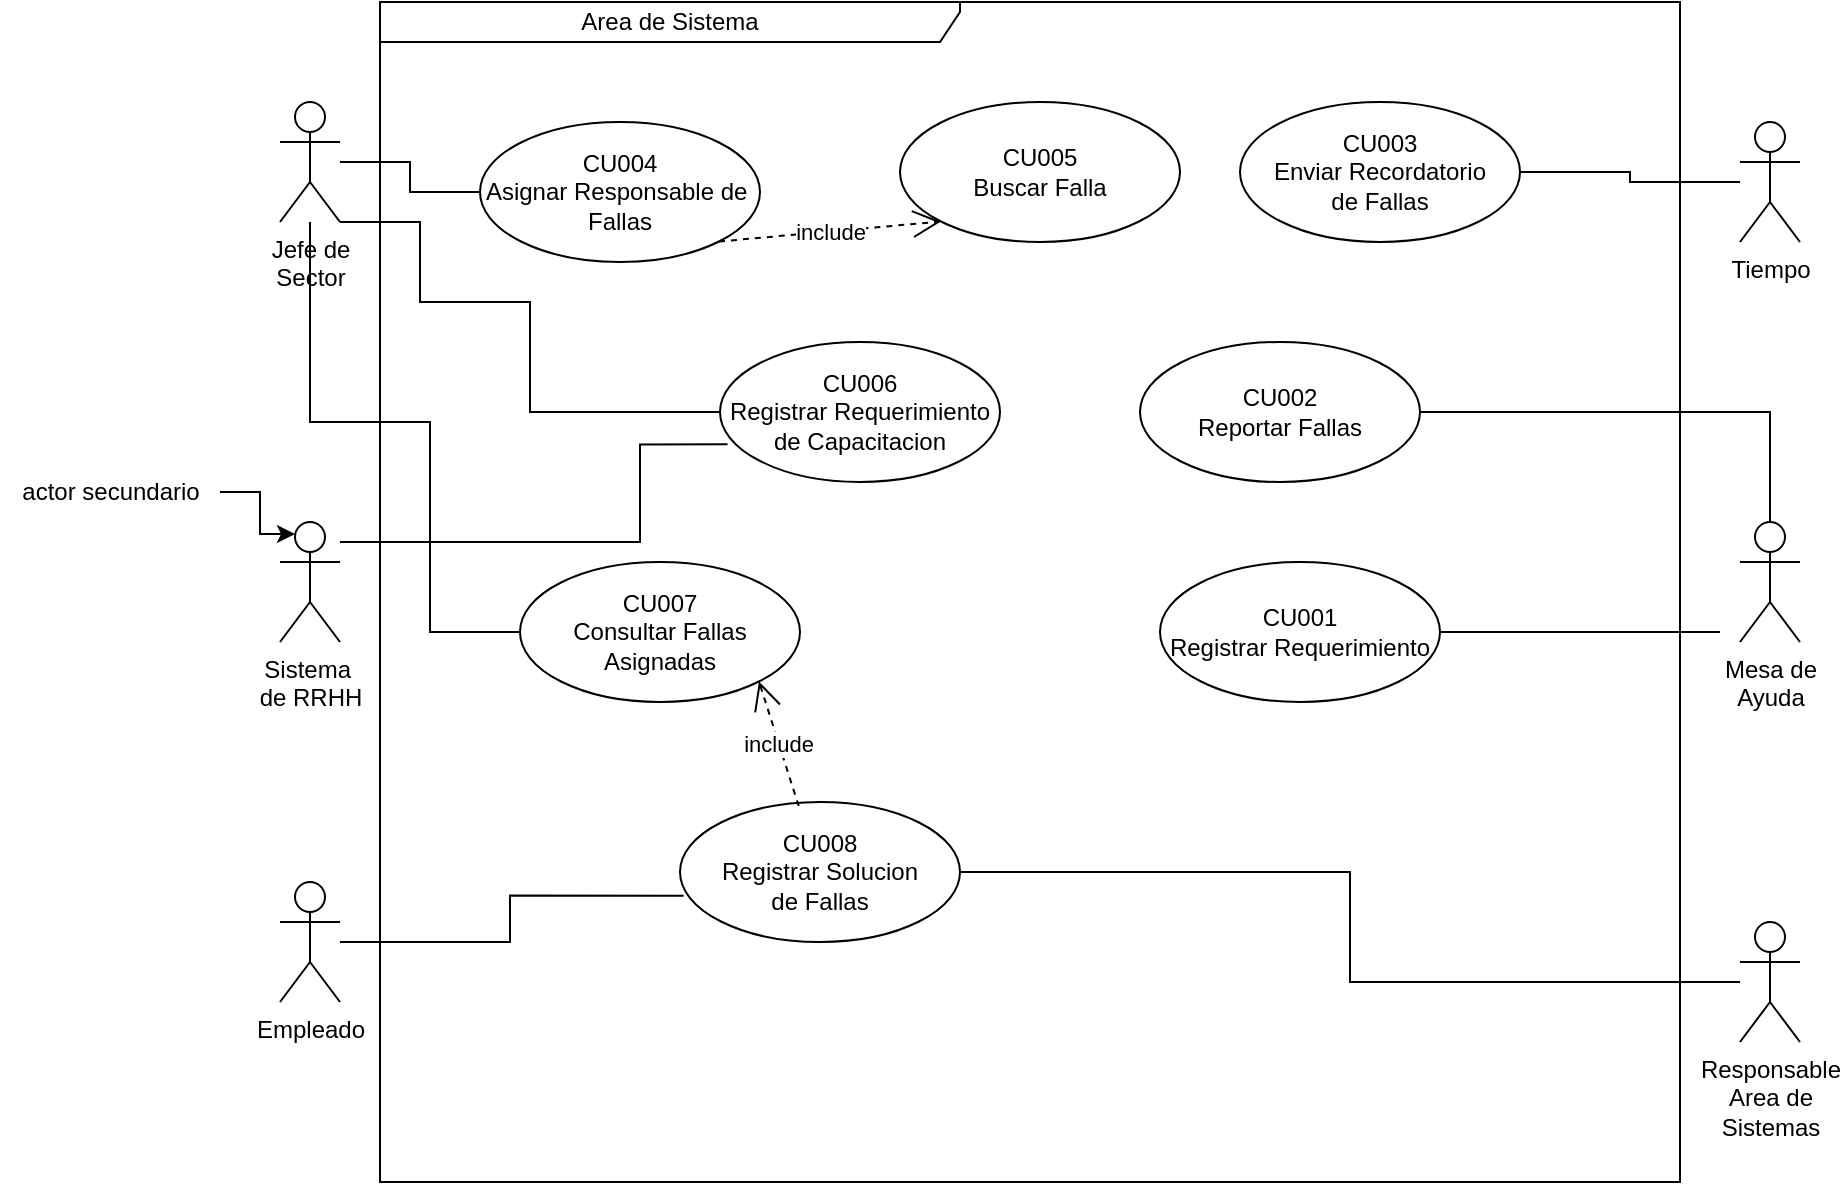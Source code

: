 <mxfile version="22.0.2" type="device">
  <diagram name="Página-1" id="AJ0ifoVZwSIVoKNOl8yM">
    <mxGraphModel dx="2117" dy="629" grid="1" gridSize="10" guides="1" tooltips="1" connect="1" arrows="1" fold="1" page="1" pageScale="1" pageWidth="827" pageHeight="1169" math="0" shadow="0">
      <root>
        <mxCell id="0" />
        <mxCell id="1" parent="0" />
        <mxCell id="NPVVzouNh2OXmXXUBs-p-1" value="Area de Sistema" style="shape=umlFrame;whiteSpace=wrap;html=1;pointerEvents=0;width=290;height=20;" vertex="1" parent="1">
          <mxGeometry x="60" y="50" width="650" height="590" as="geometry" />
        </mxCell>
        <mxCell id="NPVVzouNh2OXmXXUBs-p-24" style="edgeStyle=orthogonalEdgeStyle;rounded=0;orthogonalLoop=1;jettySize=auto;html=1;entryX=0;entryY=0.5;entryDx=0;entryDy=0;endArrow=none;endFill=0;" edge="1" parent="1" source="NPVVzouNh2OXmXXUBs-p-2" target="NPVVzouNh2OXmXXUBs-p-18">
          <mxGeometry relative="1" as="geometry" />
        </mxCell>
        <mxCell id="NPVVzouNh2OXmXXUBs-p-25" style="edgeStyle=orthogonalEdgeStyle;rounded=0;orthogonalLoop=1;jettySize=auto;html=1;entryX=0;entryY=0.5;entryDx=0;entryDy=0;exitX=1;exitY=1;exitDx=0;exitDy=0;exitPerimeter=0;endArrow=none;endFill=0;" edge="1" parent="1" source="NPVVzouNh2OXmXXUBs-p-2" target="NPVVzouNh2OXmXXUBs-p-19">
          <mxGeometry relative="1" as="geometry">
            <mxPoint x="25" y="200" as="sourcePoint" />
            <Array as="points">
              <mxPoint x="80" y="160" />
              <mxPoint x="80" y="200" />
              <mxPoint x="135" y="200" />
              <mxPoint x="135" y="255" />
            </Array>
          </mxGeometry>
        </mxCell>
        <mxCell id="NPVVzouNh2OXmXXUBs-p-26" style="edgeStyle=orthogonalEdgeStyle;rounded=0;orthogonalLoop=1;jettySize=auto;html=1;entryX=0;entryY=0.5;entryDx=0;entryDy=0;endArrow=none;endFill=0;" edge="1" parent="1" source="NPVVzouNh2OXmXXUBs-p-2" target="NPVVzouNh2OXmXXUBs-p-21">
          <mxGeometry relative="1" as="geometry">
            <mxPoint x="20" y="210" as="sourcePoint" />
            <Array as="points">
              <mxPoint x="25" y="260" />
              <mxPoint x="85" y="260" />
              <mxPoint x="85" y="365" />
            </Array>
          </mxGeometry>
        </mxCell>
        <mxCell id="NPVVzouNh2OXmXXUBs-p-2" value="Jefe de&lt;br&gt;Sector" style="shape=umlActor;verticalLabelPosition=bottom;verticalAlign=top;html=1;" vertex="1" parent="1">
          <mxGeometry x="10" y="100" width="30" height="60" as="geometry" />
        </mxCell>
        <mxCell id="NPVVzouNh2OXmXXUBs-p-3" value="Tiempo" style="shape=umlActor;verticalLabelPosition=bottom;verticalAlign=top;html=1;" vertex="1" parent="1">
          <mxGeometry x="740" y="110" width="30" height="60" as="geometry" />
        </mxCell>
        <mxCell id="NPVVzouNh2OXmXXUBs-p-4" value="Sistema&amp;nbsp;&lt;br&gt;de RRHH" style="shape=umlActor;verticalLabelPosition=bottom;verticalAlign=top;html=1;" vertex="1" parent="1">
          <mxGeometry x="10" y="310" width="30" height="60" as="geometry" />
        </mxCell>
        <mxCell id="NPVVzouNh2OXmXXUBs-p-5" value="Mesa de&lt;br&gt;Ayuda" style="shape=umlActor;verticalLabelPosition=bottom;verticalAlign=top;html=1;" vertex="1" parent="1">
          <mxGeometry x="740" y="310" width="30" height="60" as="geometry" />
        </mxCell>
        <mxCell id="NPVVzouNh2OXmXXUBs-p-29" style="edgeStyle=orthogonalEdgeStyle;rounded=0;orthogonalLoop=1;jettySize=auto;html=1;entryX=1;entryY=0.5;entryDx=0;entryDy=0;endArrow=none;endFill=0;" edge="1" parent="1" source="NPVVzouNh2OXmXXUBs-p-6" target="NPVVzouNh2OXmXXUBs-p-22">
          <mxGeometry relative="1" as="geometry" />
        </mxCell>
        <mxCell id="NPVVzouNh2OXmXXUBs-p-6" value="Responsable&lt;br&gt;Area de&lt;br&gt;Sistemas" style="shape=umlActor;verticalLabelPosition=bottom;verticalAlign=top;html=1;" vertex="1" parent="1">
          <mxGeometry x="740" y="510" width="30" height="60" as="geometry" />
        </mxCell>
        <mxCell id="NPVVzouNh2OXmXXUBs-p-7" value="Empleado" style="shape=umlActor;verticalLabelPosition=bottom;verticalAlign=top;html=1;" vertex="1" parent="1">
          <mxGeometry x="10" y="490" width="30" height="60" as="geometry" />
        </mxCell>
        <mxCell id="NPVVzouNh2OXmXXUBs-p-9" value="actor secundario" style="text;html=1;align=center;verticalAlign=middle;resizable=0;points=[];autosize=1;strokeColor=none;fillColor=none;" vertex="1" parent="1">
          <mxGeometry x="-130" y="280" width="110" height="30" as="geometry" />
        </mxCell>
        <mxCell id="NPVVzouNh2OXmXXUBs-p-10" style="edgeStyle=orthogonalEdgeStyle;rounded=0;orthogonalLoop=1;jettySize=auto;html=1;entryX=0.25;entryY=0.1;entryDx=0;entryDy=0;entryPerimeter=0;" edge="1" parent="1" source="NPVVzouNh2OXmXXUBs-p-9" target="NPVVzouNh2OXmXXUBs-p-4">
          <mxGeometry relative="1" as="geometry" />
        </mxCell>
        <mxCell id="NPVVzouNh2OXmXXUBs-p-14" style="edgeStyle=orthogonalEdgeStyle;rounded=0;orthogonalLoop=1;jettySize=auto;html=1;endArrow=none;endFill=0;" edge="1" parent="1" source="NPVVzouNh2OXmXXUBs-p-11">
          <mxGeometry relative="1" as="geometry">
            <mxPoint x="730" y="365" as="targetPoint" />
          </mxGeometry>
        </mxCell>
        <mxCell id="NPVVzouNh2OXmXXUBs-p-11" value="CU001&lt;br&gt;Registrar Requerimiento" style="ellipse;whiteSpace=wrap;html=1;" vertex="1" parent="1">
          <mxGeometry x="450" y="330" width="140" height="70" as="geometry" />
        </mxCell>
        <mxCell id="NPVVzouNh2OXmXXUBs-p-12" value="CU002&lt;br&gt;Reportar Fallas" style="ellipse;whiteSpace=wrap;html=1;" vertex="1" parent="1">
          <mxGeometry x="440" y="220" width="140" height="70" as="geometry" />
        </mxCell>
        <mxCell id="NPVVzouNh2OXmXXUBs-p-13" style="edgeStyle=orthogonalEdgeStyle;rounded=0;orthogonalLoop=1;jettySize=auto;html=1;entryX=0.5;entryY=0;entryDx=0;entryDy=0;entryPerimeter=0;endArrow=none;endFill=0;" edge="1" parent="1" source="NPVVzouNh2OXmXXUBs-p-12" target="NPVVzouNh2OXmXXUBs-p-5">
          <mxGeometry relative="1" as="geometry" />
        </mxCell>
        <mxCell id="NPVVzouNh2OXmXXUBs-p-16" style="edgeStyle=orthogonalEdgeStyle;rounded=0;orthogonalLoop=1;jettySize=auto;html=1;endArrow=none;endFill=0;" edge="1" parent="1" source="NPVVzouNh2OXmXXUBs-p-15" target="NPVVzouNh2OXmXXUBs-p-3">
          <mxGeometry relative="1" as="geometry" />
        </mxCell>
        <mxCell id="NPVVzouNh2OXmXXUBs-p-15" value="CU003&lt;br&gt;Enviar Recordatorio&lt;br&gt;de Fallas" style="ellipse;whiteSpace=wrap;html=1;" vertex="1" parent="1">
          <mxGeometry x="490" y="100" width="140" height="70" as="geometry" />
        </mxCell>
        <mxCell id="NPVVzouNh2OXmXXUBs-p-17" value="CU005&lt;br&gt;Buscar Falla" style="ellipse;whiteSpace=wrap;html=1;" vertex="1" parent="1">
          <mxGeometry x="320" y="100" width="140" height="70" as="geometry" />
        </mxCell>
        <mxCell id="NPVVzouNh2OXmXXUBs-p-18" value="CU004&lt;br&gt;Asignar Responsable de&amp;nbsp;&lt;br&gt;Fallas" style="ellipse;whiteSpace=wrap;html=1;" vertex="1" parent="1">
          <mxGeometry x="110" y="110" width="140" height="70" as="geometry" />
        </mxCell>
        <mxCell id="NPVVzouNh2OXmXXUBs-p-19" value="CU006&lt;br&gt;Registrar Requerimiento&lt;br&gt;de Capacitacion" style="ellipse;whiteSpace=wrap;html=1;" vertex="1" parent="1">
          <mxGeometry x="230" y="220" width="140" height="70" as="geometry" />
        </mxCell>
        <mxCell id="NPVVzouNh2OXmXXUBs-p-20" value="include" style="endArrow=open;endSize=12;dashed=1;html=1;rounded=0;exitX=1;exitY=1;exitDx=0;exitDy=0;entryX=0;entryY=1;entryDx=0;entryDy=0;" edge="1" parent="1" source="NPVVzouNh2OXmXXUBs-p-18" target="NPVVzouNh2OXmXXUBs-p-17">
          <mxGeometry width="160" relative="1" as="geometry">
            <mxPoint x="480" y="350" as="sourcePoint" />
            <mxPoint x="640" y="350" as="targetPoint" />
          </mxGeometry>
        </mxCell>
        <mxCell id="NPVVzouNh2OXmXXUBs-p-21" value="CU007&lt;br&gt;Consultar Fallas Asignadas" style="ellipse;whiteSpace=wrap;html=1;" vertex="1" parent="1">
          <mxGeometry x="130" y="330" width="140" height="70" as="geometry" />
        </mxCell>
        <mxCell id="NPVVzouNh2OXmXXUBs-p-22" value="CU008&lt;br&gt;Registrar Solucion&lt;br&gt;de Fallas" style="ellipse;whiteSpace=wrap;html=1;" vertex="1" parent="1">
          <mxGeometry x="210" y="450" width="140" height="70" as="geometry" />
        </mxCell>
        <mxCell id="NPVVzouNh2OXmXXUBs-p-23" value="include" style="endArrow=open;endSize=12;dashed=1;html=1;rounded=0;exitX=0.424;exitY=0.029;exitDx=0;exitDy=0;entryX=1;entryY=1;entryDx=0;entryDy=0;exitPerimeter=0;" edge="1" parent="1" source="NPVVzouNh2OXmXXUBs-p-22" target="NPVVzouNh2OXmXXUBs-p-21">
          <mxGeometry width="160" relative="1" as="geometry">
            <mxPoint x="239" y="180" as="sourcePoint" />
            <mxPoint x="351" y="170" as="targetPoint" />
          </mxGeometry>
        </mxCell>
        <mxCell id="NPVVzouNh2OXmXXUBs-p-27" style="edgeStyle=orthogonalEdgeStyle;rounded=0;orthogonalLoop=1;jettySize=auto;html=1;entryX=0.027;entryY=0.731;entryDx=0;entryDy=0;entryPerimeter=0;endArrow=none;endFill=0;" edge="1" parent="1" source="NPVVzouNh2OXmXXUBs-p-4" target="NPVVzouNh2OXmXXUBs-p-19">
          <mxGeometry relative="1" as="geometry">
            <Array as="points">
              <mxPoint x="190" y="320" />
              <mxPoint x="190" y="271" />
            </Array>
          </mxGeometry>
        </mxCell>
        <mxCell id="NPVVzouNh2OXmXXUBs-p-28" style="edgeStyle=orthogonalEdgeStyle;rounded=0;orthogonalLoop=1;jettySize=auto;html=1;entryX=0.013;entryY=0.669;entryDx=0;entryDy=0;entryPerimeter=0;endArrow=none;endFill=0;" edge="1" parent="1" source="NPVVzouNh2OXmXXUBs-p-7" target="NPVVzouNh2OXmXXUBs-p-22">
          <mxGeometry relative="1" as="geometry" />
        </mxCell>
      </root>
    </mxGraphModel>
  </diagram>
</mxfile>
